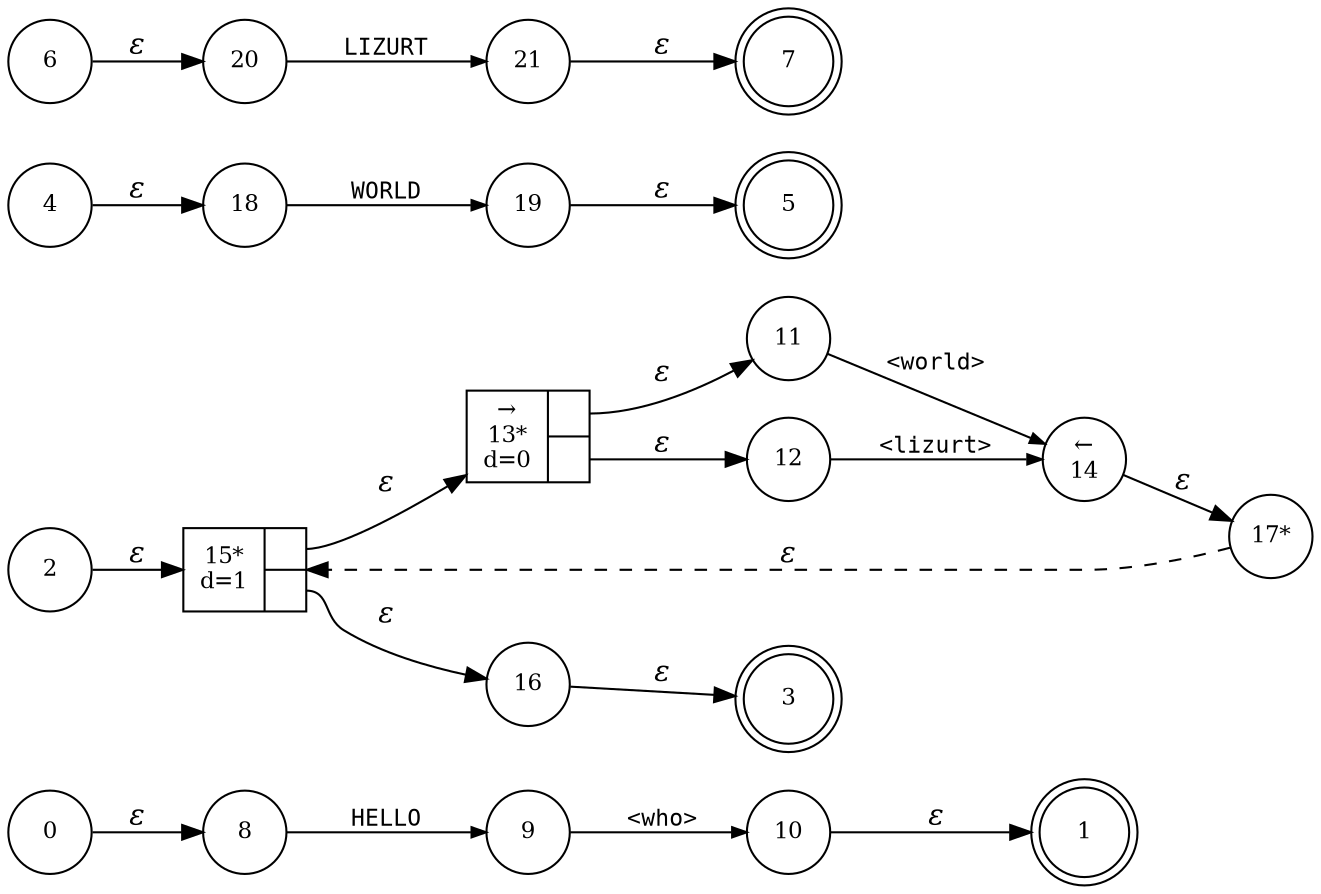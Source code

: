 digraph ATN { rankdir=LR;

s1[fontsize=11, label="1", shape=doublecircle, fixedsize=true, width=.6];
s0[fontsize=11,label="0", shape=circle, fixedsize=true, width=.55, peripheries=1];
s8[fontsize=11,label="8", shape=circle, fixedsize=true, width=.55, peripheries=1];
s9[fontsize=11,label="9", shape=circle, fixedsize=true, width=.55, peripheries=1];
s10[fontsize=11,label="10", shape=circle, fixedsize=true, width=.55, peripheries=1];
s0 -> s8 [fontname="Times-Italic", label="&epsilon;"];
s8 -> s9 [fontsize=11, fontname="Courier", arrowsize=.7, label = "HELLO", arrowhead = normal];
s9 -> s10 [fontsize=11, fontname="Courier", arrowsize=.7, label = "<who>", arrowhead = normal];
s10 -> s1 [fontname="Times-Italic", label="&epsilon;"];


s3[fontsize=11, label="3", shape=doublecircle, fixedsize=true, width=.6];
s16[fontsize=11,label="16", shape=circle, fixedsize=true, width=.55, peripheries=1];
s17[fontsize=11,label="17*", shape=circle, fixedsize=true, width=.55, peripheries=1];
s2[fontsize=11,label="2", shape=circle, fixedsize=true, width=.55, peripheries=1];
s11[fontsize=11,label="11", shape=circle, fixedsize=true, width=.55, peripheries=1];
s12[fontsize=11,label="12", shape=circle, fixedsize=true, width=.55, peripheries=1];
s13[fontsize=11,label="{&rarr;\n13*\nd=0|{<p0>|<p1>}}", shape=record, fixedsize=false, peripheries=1];
s14[fontsize=11,label="&larr;\n14", shape=circle, fixedsize=true, width=.55, peripheries=1];
s15[fontsize=11,label="{15*\nd=1|{<p0>|<p1>}}", shape=record, fixedsize=false, peripheries=1];
s2 -> s15 [fontname="Times-Italic", label="&epsilon;"];
s15:p0 -> s13 [fontname="Times-Italic", label="&epsilon;"];
s15:p1 -> s16 [fontname="Times-Italic", label="&epsilon;"];
s13:p0 -> s11 [fontname="Times-Italic", label="&epsilon;"];
s13:p1 -> s12 [fontname="Times-Italic", label="&epsilon;"];
s16 -> s3 [fontname="Times-Italic", label="&epsilon;"];
s11 -> s14 [fontsize=11, fontname="Courier", arrowsize=.7, label = "<world>", arrowhead = normal];
s12 -> s14 [fontsize=11, fontname="Courier", arrowsize=.7, label = "<lizurt>", arrowhead = normal];
s14 -> s17 [fontname="Times-Italic", label="&epsilon;"];
s17 -> s15 [fontname="Times-Italic", label="&epsilon;", style="dashed"];


s5[fontsize=11, label="5", shape=doublecircle, fixedsize=true, width=.6];
s18[fontsize=11,label="18", shape=circle, fixedsize=true, width=.55, peripheries=1];
s19[fontsize=11,label="19", shape=circle, fixedsize=true, width=.55, peripheries=1];
s4[fontsize=11,label="4", shape=circle, fixedsize=true, width=.55, peripheries=1];
s4 -> s18 [fontname="Times-Italic", label="&epsilon;"];
s18 -> s19 [fontsize=11, fontname="Courier", arrowsize=.7, label = "WORLD", arrowhead = normal];
s19 -> s5 [fontname="Times-Italic", label="&epsilon;"];


s7[fontsize=11, label="7", shape=doublecircle, fixedsize=true, width=.6];
s20[fontsize=11,label="20", shape=circle, fixedsize=true, width=.55, peripheries=1];
s21[fontsize=11,label="21", shape=circle, fixedsize=true, width=.55, peripheries=1];
s6[fontsize=11,label="6", shape=circle, fixedsize=true, width=.55, peripheries=1];
s6 -> s20 [fontname="Times-Italic", label="&epsilon;"];
s20 -> s21 [fontsize=11, fontname="Courier", arrowsize=.7, label = "LIZURT", arrowhead = normal];
s21 -> s7 [fontname="Times-Italic", label="&epsilon;"];
}